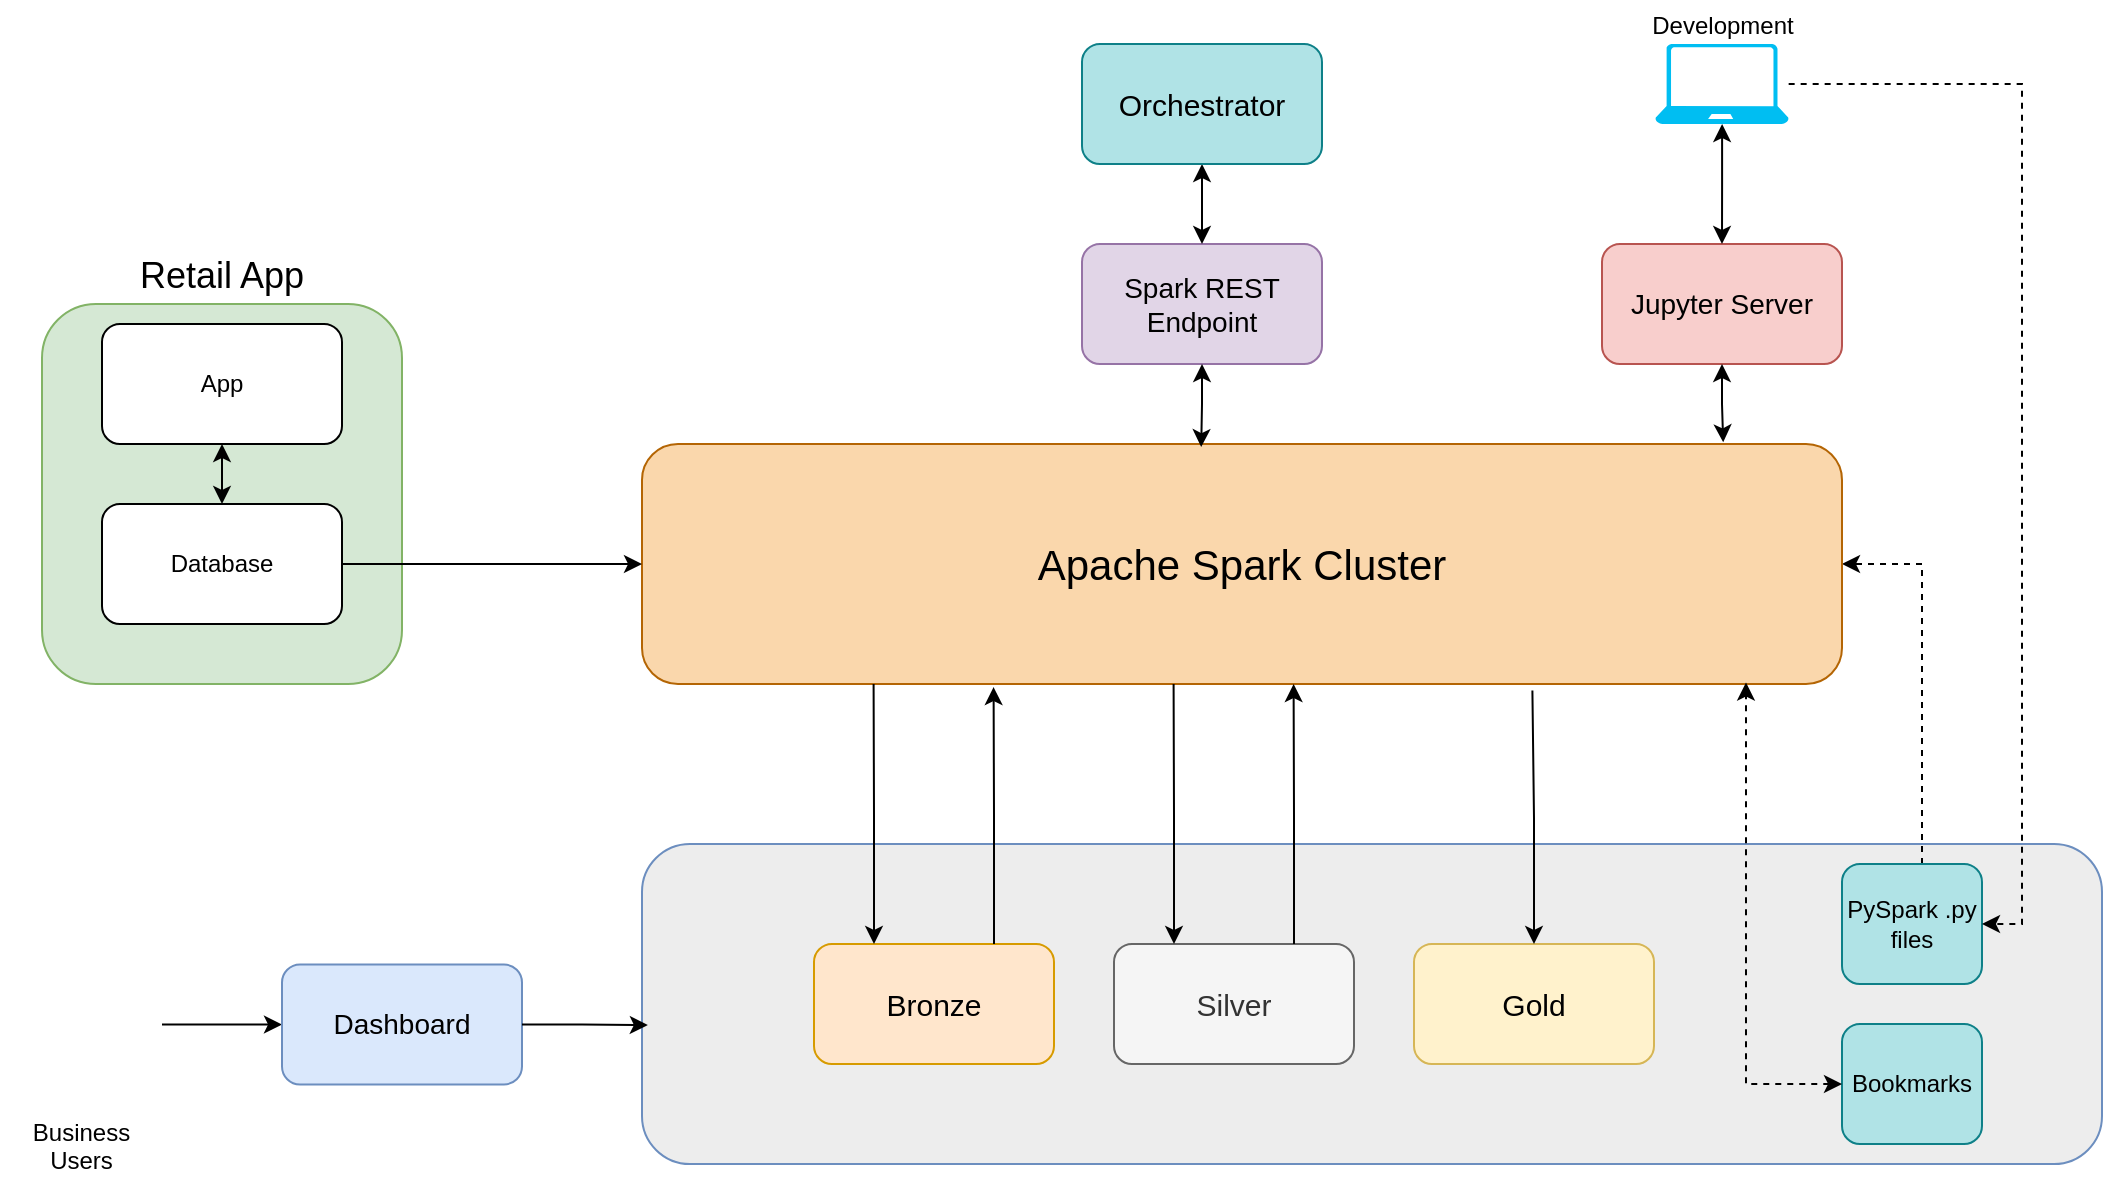 <mxfile version="24.5.3" type="device" pages="2">
  <diagram name="HLD" id="51XbTd8yvjMRz24cOmSs">
    <mxGraphModel dx="1235" dy="731" grid="1" gridSize="10" guides="1" tooltips="1" connect="1" arrows="1" fold="1" page="1" pageScale="1" pageWidth="1169" pageHeight="827" math="0" shadow="0">
      <root>
        <mxCell id="0" />
        <mxCell id="1" parent="0" />
        <mxCell id="VeqnJ1D45zCAb6xf_HfH-1" value="" style="rounded=1;whiteSpace=wrap;html=1;fillColor=#ededed;strokeColor=#6c8ebf;labelPosition=left;verticalLabelPosition=middle;align=right;verticalAlign=middle;fontSize=21;" parent="1" vertex="1">
          <mxGeometry x="330" y="470" width="730" height="160" as="geometry" />
        </mxCell>
        <mxCell id="VeqnJ1D45zCAb6xf_HfH-2" value="Bronze" style="rounded=1;whiteSpace=wrap;html=1;fillColor=#ffe6cc;strokeColor=#d79b00;fontSize=15;" parent="1" vertex="1">
          <mxGeometry x="416" y="520" width="120" height="60" as="geometry" />
        </mxCell>
        <mxCell id="VeqnJ1D45zCAb6xf_HfH-3" value="Silver" style="rounded=1;whiteSpace=wrap;html=1;fillColor=#f5f5f5;strokeColor=#666666;fontSize=15;fontColor=#333333;" parent="1" vertex="1">
          <mxGeometry x="566" y="520" width="120" height="60" as="geometry" />
        </mxCell>
        <mxCell id="VeqnJ1D45zCAb6xf_HfH-4" value="Gold" style="rounded=1;whiteSpace=wrap;html=1;fillColor=#fff2cc;strokeColor=#d6b656;fontSize=15;" parent="1" vertex="1">
          <mxGeometry x="716" y="520" width="120" height="60" as="geometry" />
        </mxCell>
        <mxCell id="VeqnJ1D45zCAb6xf_HfH-25" style="edgeStyle=orthogonalEdgeStyle;rounded=0;orthogonalLoop=1;jettySize=auto;html=1;entryX=1;entryY=0.5;entryDx=0;entryDy=0;dashed=1;" parent="1" source="VeqnJ1D45zCAb6xf_HfH-5" target="VeqnJ1D45zCAb6xf_HfH-6" edge="1">
          <mxGeometry relative="1" as="geometry">
            <Array as="points">
              <mxPoint x="970" y="530" />
              <mxPoint x="970" y="330" />
            </Array>
          </mxGeometry>
        </mxCell>
        <mxCell id="VeqnJ1D45zCAb6xf_HfH-5" value="PySpark .py files" style="rounded=1;whiteSpace=wrap;html=1;fillColor=#b0e3e6;strokeColor=#0e8088;" parent="1" vertex="1">
          <mxGeometry x="930" y="480" width="70" height="60" as="geometry" />
        </mxCell>
        <mxCell id="VeqnJ1D45zCAb6xf_HfH-6" value="Apache Spark Cluster" style="rounded=1;whiteSpace=wrap;html=1;fillColor=#fad7ac;strokeColor=#b46504;fontSize=21;labelPosition=center;verticalLabelPosition=middle;align=center;verticalAlign=middle;" parent="1" vertex="1">
          <mxGeometry x="330" y="270" width="600" height="120" as="geometry" />
        </mxCell>
        <mxCell id="VeqnJ1D45zCAb6xf_HfH-7" value="Retail App" style="rounded=1;whiteSpace=wrap;html=1;fillColor=#d5e8d4;strokeColor=#82b366;labelPosition=center;verticalLabelPosition=top;align=center;verticalAlign=bottom;fontSize=18;" parent="1" vertex="1">
          <mxGeometry x="30" y="200" width="180" height="190" as="geometry" />
        </mxCell>
        <mxCell id="VeqnJ1D45zCAb6xf_HfH-8" value="App" style="rounded=1;whiteSpace=wrap;html=1;" parent="1" vertex="1">
          <mxGeometry x="60" y="210" width="120" height="60" as="geometry" />
        </mxCell>
        <mxCell id="VeqnJ1D45zCAb6xf_HfH-15" style="edgeStyle=orthogonalEdgeStyle;rounded=0;orthogonalLoop=1;jettySize=auto;html=1;exitX=0.5;exitY=0;exitDx=0;exitDy=0;entryX=0.5;entryY=1;entryDx=0;entryDy=0;startArrow=classic;startFill=1;" parent="1" source="VeqnJ1D45zCAb6xf_HfH-9" target="VeqnJ1D45zCAb6xf_HfH-8" edge="1">
          <mxGeometry relative="1" as="geometry" />
        </mxCell>
        <mxCell id="VeqnJ1D45zCAb6xf_HfH-18" style="edgeStyle=orthogonalEdgeStyle;rounded=0;orthogonalLoop=1;jettySize=auto;html=1;entryX=0;entryY=0.5;entryDx=0;entryDy=0;" parent="1" source="VeqnJ1D45zCAb6xf_HfH-9" target="VeqnJ1D45zCAb6xf_HfH-6" edge="1">
          <mxGeometry relative="1" as="geometry" />
        </mxCell>
        <mxCell id="VeqnJ1D45zCAb6xf_HfH-9" value="Database" style="rounded=1;whiteSpace=wrap;html=1;" parent="1" vertex="1">
          <mxGeometry x="60" y="300" width="120" height="60" as="geometry" />
        </mxCell>
        <mxCell id="VeqnJ1D45zCAb6xf_HfH-12" value="Jupyter Server" style="rounded=1;whiteSpace=wrap;html=1;fillColor=#f8cecc;strokeColor=#b85450;fontSize=14;" parent="1" vertex="1">
          <mxGeometry x="810" y="170" width="120" height="60" as="geometry" />
        </mxCell>
        <mxCell id="VeqnJ1D45zCAb6xf_HfH-16" style="edgeStyle=orthogonalEdgeStyle;rounded=0;orthogonalLoop=1;jettySize=auto;html=1;entryX=0.901;entryY=-0.007;entryDx=0;entryDy=0;entryPerimeter=0;startArrow=classic;startFill=1;" parent="1" source="VeqnJ1D45zCAb6xf_HfH-12" target="VeqnJ1D45zCAb6xf_HfH-6" edge="1">
          <mxGeometry relative="1" as="geometry" />
        </mxCell>
        <mxCell id="VeqnJ1D45zCAb6xf_HfH-20" style="edgeStyle=orthogonalEdgeStyle;rounded=0;orthogonalLoop=1;jettySize=auto;html=1;exitX=0.75;exitY=0;exitDx=0;exitDy=0;entryX=0.233;entryY=1.013;entryDx=0;entryDy=0;entryPerimeter=0;startArrow=none;startFill=0;endArrow=classic;endFill=1;" parent="1" source="VeqnJ1D45zCAb6xf_HfH-2" edge="1">
          <mxGeometry relative="1" as="geometry">
            <mxPoint x="505.8" y="391.56" as="targetPoint" />
          </mxGeometry>
        </mxCell>
        <mxCell id="VeqnJ1D45zCAb6xf_HfH-21" style="edgeStyle=orthogonalEdgeStyle;rounded=0;orthogonalLoop=1;jettySize=auto;html=1;exitX=0.25;exitY=0;exitDx=0;exitDy=0;entryX=0.133;entryY=1;entryDx=0;entryDy=0;entryPerimeter=0;startArrow=classic;startFill=1;endArrow=none;endFill=0;" parent="1" source="VeqnJ1D45zCAb6xf_HfH-2" edge="1">
          <mxGeometry relative="1" as="geometry">
            <mxPoint x="445.8" y="390" as="targetPoint" />
          </mxGeometry>
        </mxCell>
        <mxCell id="VeqnJ1D45zCAb6xf_HfH-22" style="edgeStyle=orthogonalEdgeStyle;rounded=0;orthogonalLoop=1;jettySize=auto;html=1;exitX=0.25;exitY=0;exitDx=0;exitDy=0;entryX=0.383;entryY=1;entryDx=0;entryDy=0;entryPerimeter=0;startArrow=classic;startFill=1;endArrow=none;endFill=0;" parent="1" source="VeqnJ1D45zCAb6xf_HfH-3" edge="1">
          <mxGeometry relative="1" as="geometry">
            <mxPoint x="595.8" y="390" as="targetPoint" />
          </mxGeometry>
        </mxCell>
        <mxCell id="VeqnJ1D45zCAb6xf_HfH-23" style="edgeStyle=orthogonalEdgeStyle;rounded=0;orthogonalLoop=1;jettySize=auto;html=1;exitX=0.75;exitY=0;exitDx=0;exitDy=0;entryX=0.483;entryY=1;entryDx=0;entryDy=0;entryPerimeter=0;startArrow=none;startFill=0;endArrow=classic;endFill=1;" parent="1" source="VeqnJ1D45zCAb6xf_HfH-3" edge="1">
          <mxGeometry relative="1" as="geometry">
            <mxPoint x="655.8" y="390" as="targetPoint" />
          </mxGeometry>
        </mxCell>
        <mxCell id="VeqnJ1D45zCAb6xf_HfH-24" style="edgeStyle=orthogonalEdgeStyle;rounded=0;orthogonalLoop=1;jettySize=auto;html=1;exitX=0.5;exitY=0;exitDx=0;exitDy=0;entryX=0.682;entryY=1.027;entryDx=0;entryDy=0;entryPerimeter=0;startArrow=classic;startFill=1;endArrow=none;endFill=0;" parent="1" source="VeqnJ1D45zCAb6xf_HfH-4" edge="1">
          <mxGeometry relative="1" as="geometry">
            <mxPoint x="775.2" y="393.24" as="targetPoint" />
          </mxGeometry>
        </mxCell>
        <mxCell id="VeqnJ1D45zCAb6xf_HfH-26" value="Spark REST Endpoint" style="rounded=1;whiteSpace=wrap;html=1;fillColor=#e1d5e7;strokeColor=#9673a6;fontSize=14;" parent="1" vertex="1">
          <mxGeometry x="550" y="170" width="120" height="60" as="geometry" />
        </mxCell>
        <mxCell id="VeqnJ1D45zCAb6xf_HfH-27" style="edgeStyle=orthogonalEdgeStyle;rounded=0;orthogonalLoop=1;jettySize=auto;html=1;exitX=0.5;exitY=1;exitDx=0;exitDy=0;entryX=0.466;entryY=0.013;entryDx=0;entryDy=0;entryPerimeter=0;startArrow=classic;startFill=1;" parent="1" source="VeqnJ1D45zCAb6xf_HfH-26" target="VeqnJ1D45zCAb6xf_HfH-6" edge="1">
          <mxGeometry relative="1" as="geometry" />
        </mxCell>
        <mxCell id="VeqnJ1D45zCAb6xf_HfH-29" style="edgeStyle=orthogonalEdgeStyle;rounded=0;orthogonalLoop=1;jettySize=auto;html=1;entryX=0.5;entryY=0;entryDx=0;entryDy=0;startArrow=classic;startFill=1;" parent="1" source="VeqnJ1D45zCAb6xf_HfH-28" target="VeqnJ1D45zCAb6xf_HfH-26" edge="1">
          <mxGeometry relative="1" as="geometry" />
        </mxCell>
        <mxCell id="VeqnJ1D45zCAb6xf_HfH-28" value="Orchestrator" style="rounded=1;whiteSpace=wrap;html=1;fillColor=#b0e3e6;strokeColor=#0e8088;fontSize=15;" parent="1" vertex="1">
          <mxGeometry x="550" y="70" width="120" height="60" as="geometry" />
        </mxCell>
        <mxCell id="VeqnJ1D45zCAb6xf_HfH-31" style="edgeStyle=orthogonalEdgeStyle;rounded=0;orthogonalLoop=1;jettySize=auto;html=1;entryX=0.5;entryY=0;entryDx=0;entryDy=0;startArrow=classic;startFill=1;" parent="1" source="VeqnJ1D45zCAb6xf_HfH-30" target="VeqnJ1D45zCAb6xf_HfH-12" edge="1">
          <mxGeometry relative="1" as="geometry" />
        </mxCell>
        <mxCell id="VeqnJ1D45zCAb6xf_HfH-36" style="edgeStyle=orthogonalEdgeStyle;rounded=0;orthogonalLoop=1;jettySize=auto;html=1;entryX=1;entryY=0.5;entryDx=0;entryDy=0;dashed=1;" parent="1" source="VeqnJ1D45zCAb6xf_HfH-30" target="VeqnJ1D45zCAb6xf_HfH-5" edge="1">
          <mxGeometry relative="1" as="geometry" />
        </mxCell>
        <mxCell id="VeqnJ1D45zCAb6xf_HfH-30" value="Development" style="verticalLabelPosition=top;html=1;verticalAlign=bottom;align=center;strokeColor=none;fillColor=#00BEF2;shape=mxgraph.azure.laptop;pointerEvents=1;labelPosition=center;" parent="1" vertex="1">
          <mxGeometry x="836.66" y="70" width="66.67" height="40" as="geometry" />
        </mxCell>
        <mxCell id="VeqnJ1D45zCAb6xf_HfH-33" value="Bookmarks" style="rounded=1;whiteSpace=wrap;html=1;fillColor=#b0e3e6;strokeColor=#0e8088;" parent="1" vertex="1">
          <mxGeometry x="930" y="560" width="70" height="60" as="geometry" />
        </mxCell>
        <mxCell id="VeqnJ1D45zCAb6xf_HfH-37" style="edgeStyle=orthogonalEdgeStyle;rounded=0;orthogonalLoop=1;jettySize=auto;html=1;exitX=0;exitY=0.5;exitDx=0;exitDy=0;entryX=0.92;entryY=0.994;entryDx=0;entryDy=0;entryPerimeter=0;dashed=1;startArrow=classic;startFill=1;" parent="1" source="VeqnJ1D45zCAb6xf_HfH-33" target="VeqnJ1D45zCAb6xf_HfH-6" edge="1">
          <mxGeometry relative="1" as="geometry" />
        </mxCell>
        <mxCell id="VeqnJ1D45zCAb6xf_HfH-40" value="" style="shape=image;verticalLabelPosition=bottom;labelBackgroundColor=default;verticalAlign=top;aspect=fixed;imageAspect=0;image=https://www.postgresql.org/media/img/about/press/elephant.png;" parent="1" vertex="1">
          <mxGeometry x="30" y="320" width="60" height="61.89" as="geometry" />
        </mxCell>
        <mxCell id="VeqnJ1D45zCAb6xf_HfH-41" value="" style="shape=image;verticalLabelPosition=bottom;labelBackgroundColor=default;verticalAlign=top;aspect=fixed;imageAspect=0;image=https://upload.wikimedia.org/wikipedia/commons/thumb/3/38/Hadoop_logo_new.svg/1920px-Hadoop_logo_new.svg.png;" parent="1" vertex="1">
          <mxGeometry x="560" y="580" width="206" height="61.8" as="geometry" />
        </mxCell>
        <mxCell id="VeqnJ1D45zCAb6xf_HfH-42" value="" style="shape=image;verticalLabelPosition=bottom;labelBackgroundColor=default;verticalAlign=top;aspect=fixed;imageAspect=0;image=https://upload.wikimedia.org/wikipedia/commons/thumb/f/f3/Apache_Spark_logo.svg/1920px-Apache_Spark_logo.svg.png;" parent="1" vertex="1">
          <mxGeometry x="338" y="338" width="96.31" height="50" as="geometry" />
        </mxCell>
        <mxCell id="VeqnJ1D45zCAb6xf_HfH-43" value="" style="shape=image;verticalLabelPosition=bottom;labelBackgroundColor=default;verticalAlign=top;aspect=fixed;imageAspect=0;image=https://upload.wikimedia.org/wikipedia/commons/thumb/3/38/Jupyter_logo.svg/800px-Jupyter_logo.svg.png;" parent="1" vertex="1">
          <mxGeometry x="934" y="164.66" width="61" height="70.69" as="geometry" />
        </mxCell>
        <mxCell id="VeqnJ1D45zCAb6xf_HfH-44" value="" style="shape=image;verticalLabelPosition=bottom;labelBackgroundColor=default;verticalAlign=top;aspect=fixed;imageAspect=0;image=https://upload.wikimedia.org/wikipedia/commons/thumb/c/c3/Python-logo-notext.svg/800px-Python-logo-notext.svg.png;" parent="1" vertex="1">
          <mxGeometry x="650" y="48.61" width="56" height="61.39" as="geometry" />
        </mxCell>
        <mxCell id="sdvZpiiRzElNtWLj6XRI-4" style="edgeStyle=orthogonalEdgeStyle;rounded=0;orthogonalLoop=1;jettySize=auto;html=1;entryX=0;entryY=0.5;entryDx=0;entryDy=0;" edge="1" parent="1" source="sdvZpiiRzElNtWLj6XRI-1" target="sdvZpiiRzElNtWLj6XRI-2">
          <mxGeometry relative="1" as="geometry" />
        </mxCell>
        <mxCell id="sdvZpiiRzElNtWLj6XRI-1" value="Business&#xa;Users" style="shape=image;verticalLabelPosition=bottom;labelBackgroundColor=default;verticalAlign=top;aspect=fixed;imageAspect=0;image=https://www.recruitbazaar.com/img/site/front/CANDIDATE.png;" vertex="1" parent="1">
          <mxGeometry x="9.5" y="520" width="80.5" height="80.5" as="geometry" />
        </mxCell>
        <mxCell id="sdvZpiiRzElNtWLj6XRI-2" value="Dashboard" style="rounded=1;whiteSpace=wrap;html=1;fillColor=#dae8fc;strokeColor=#6c8ebf;fontSize=14;" vertex="1" parent="1">
          <mxGeometry x="150" y="530.25" width="120" height="60" as="geometry" />
        </mxCell>
        <mxCell id="sdvZpiiRzElNtWLj6XRI-3" style="edgeStyle=orthogonalEdgeStyle;rounded=0;orthogonalLoop=1;jettySize=auto;html=1;entryX=0.004;entryY=0.566;entryDx=0;entryDy=0;entryPerimeter=0;" edge="1" parent="1" source="sdvZpiiRzElNtWLj6XRI-2" target="VeqnJ1D45zCAb6xf_HfH-1">
          <mxGeometry relative="1" as="geometry" />
        </mxCell>
      </root>
    </mxGraphModel>
  </diagram>
  <diagram id="kooNuksBEzYqGuo6ed3X" name="LLD">
    <mxGraphModel dx="1235" dy="731" grid="1" gridSize="10" guides="1" tooltips="1" connect="1" arrows="1" fold="1" page="1" pageScale="1" pageWidth="1169" pageHeight="827" math="0" shadow="0">
      <root>
        <mxCell id="0" />
        <mxCell id="1" parent="0" />
        <mxCell id="-66_5Aa4MClTG00uJAYJ-18" style="edgeStyle=orthogonalEdgeStyle;rounded=0;orthogonalLoop=1;jettySize=auto;html=1;entryX=0;entryY=0.5;entryDx=0;entryDy=0;startArrow=classic;startFill=1;" parent="1" source="-66_5Aa4MClTG00uJAYJ-2" target="-66_5Aa4MClTG00uJAYJ-9" edge="1">
          <mxGeometry relative="1" as="geometry" />
        </mxCell>
        <mxCell id="-66_5Aa4MClTG00uJAYJ-2" value="" style="rounded=0;whiteSpace=wrap;html=1;fillColor=none;dashed=1;glass=0;strokeColor=#FA7021;" parent="1" vertex="1">
          <mxGeometry x="229" y="384" width="460" height="340" as="geometry" />
        </mxCell>
        <mxCell id="-66_5Aa4MClTG00uJAYJ-3" value="Spark Cluster" style="rounded=0;whiteSpace=wrap;html=1;strokeColor=none;fillColor=#FF9933;fontColor=#FFFFFF;fontStyle=1;fontSize=13;" parent="1" vertex="1">
          <mxGeometry x="229" y="384" width="100" height="40" as="geometry" />
        </mxCell>
        <mxCell id="-66_5Aa4MClTG00uJAYJ-8" style="rounded=0;orthogonalLoop=1;jettySize=auto;html=1;exitX=0.75;exitY=1;exitDx=0;exitDy=0;startArrow=classic;startFill=1;" parent="1" source="-66_5Aa4MClTG00uJAYJ-4" target="-66_5Aa4MClTG00uJAYJ-6" edge="1">
          <mxGeometry relative="1" as="geometry" />
        </mxCell>
        <mxCell id="-66_5Aa4MClTG00uJAYJ-4" value="&lt;font color=&quot;#fa7021&quot;&gt;&lt;b&gt;&lt;font style=&quot;font-size: 13px;&quot;&gt;Master Node (spark-master)&lt;/font&gt;&lt;br&gt;&lt;/b&gt;&lt;/font&gt;&lt;b&gt;Master URL:&lt;/b&gt; spark-master:7077&lt;br&gt;&lt;b&gt;REST Endpoint:&lt;/b&gt; spark-master:6066 (exposed to localhost)&lt;br&gt;&lt;b&gt;Master UI:&lt;/b&gt;&amp;nbsp;spark-master:8080 (exposed to localhost)&lt;br&gt;&lt;b&gt;Driver UI:&lt;/b&gt; spark-master:4040 (exposed to localhost)&lt;div&gt;&lt;b&gt;History server:&lt;/b&gt; spark-master:18080 (exposed to localhost)&lt;br&gt;&lt;b&gt;Jupyter Server:&lt;/b&gt; spark-master:8888 (exposed to localhost)&lt;br&gt;&amp;nbsp;&lt;/div&gt;" style="rounded=1;whiteSpace=wrap;html=1;align=left;labelPosition=center;verticalLabelPosition=middle;verticalAlign=top;spacingLeft=3;" parent="1" vertex="1">
          <mxGeometry x="294" y="434" width="330" height="120" as="geometry" />
        </mxCell>
        <mxCell id="-66_5Aa4MClTG00uJAYJ-7" style="rounded=0;orthogonalLoop=1;jettySize=auto;html=1;exitX=0.5;exitY=0;exitDx=0;exitDy=0;entryX=0.25;entryY=1;entryDx=0;entryDy=0;startArrow=classic;startFill=1;" parent="1" source="-66_5Aa4MClTG00uJAYJ-5" target="-66_5Aa4MClTG00uJAYJ-4" edge="1">
          <mxGeometry relative="1" as="geometry" />
        </mxCell>
        <mxCell id="-66_5Aa4MClTG00uJAYJ-5" value="&lt;font color=&quot;#fa7021&quot;&gt;&lt;b&gt;&lt;font style=&quot;font-size: 13px;&quot;&gt;Worker Node 1 (worker-node-1)&lt;/font&gt;&lt;br&gt;&lt;/b&gt;&lt;/font&gt;&lt;b&gt;UI URL:&lt;/b&gt;&amp;nbsp;worker-node-1:8081 (exposed to localhost)&lt;br&gt;&lt;div&gt;&lt;br&gt;&amp;nbsp;&lt;/div&gt;" style="rounded=1;whiteSpace=wrap;html=1;align=left;labelPosition=center;verticalLabelPosition=middle;verticalAlign=top;spacingLeft=3;" parent="1" vertex="1">
          <mxGeometry x="239" y="624" width="200" height="70" as="geometry" />
        </mxCell>
        <mxCell id="-66_5Aa4MClTG00uJAYJ-6" value="&lt;font color=&quot;#fa7021&quot;&gt;&lt;b&gt;&lt;font style=&quot;font-size: 13px;&quot;&gt;Worker Node 2 (worker-node-2)&lt;/font&gt;&lt;br&gt;&lt;/b&gt;&lt;/font&gt;&lt;b&gt;UI URL:&lt;/b&gt;&amp;nbsp;worker-node-2:8081 (exposed to localhost as 8082)&lt;br&gt;&lt;div&gt;&lt;br&gt;&amp;nbsp;&lt;/div&gt;" style="rounded=1;whiteSpace=wrap;html=1;align=left;labelPosition=center;verticalLabelPosition=middle;verticalAlign=top;spacingLeft=3;" parent="1" vertex="1">
          <mxGeometry x="479" y="624" width="200" height="70" as="geometry" />
        </mxCell>
        <mxCell id="-66_5Aa4MClTG00uJAYJ-9" value="" style="rounded=0;whiteSpace=wrap;html=1;fillColor=none;dashed=1;glass=0;strokeColor=#004E9C;" parent="1" vertex="1">
          <mxGeometry x="771" y="384" width="349" height="340" as="geometry" />
        </mxCell>
        <mxCell id="-66_5Aa4MClTG00uJAYJ-10" value="Hadoop Cluster" style="rounded=0;whiteSpace=wrap;html=1;strokeColor=none;fillColor=#A9C4EB;fontColor=#004D9C;fontStyle=1;fontSize=13;" parent="1" vertex="1">
          <mxGeometry x="771" y="384" width="110" height="40" as="geometry" />
        </mxCell>
        <mxCell id="-66_5Aa4MClTG00uJAYJ-11" value="&lt;div style=&quot;font-size: 13px;&quot;&gt;&lt;b&gt;&lt;font style=&quot;font-size: 13px;&quot; color=&quot;#004d9c&quot;&gt;Name Node: (hadoop-namenode)&lt;/font&gt;&lt;/b&gt;&lt;/div&gt;&lt;b style=&quot;font-size: 13px;&quot;&gt;UI URL:&lt;/b&gt;&amp;nbsp;hadoop-namenode:9870 (exposed to localhost)&lt;br&gt;&lt;b&gt;Hadoop IPC port:&lt;/b&gt;&amp;nbsp;hadoop-namenode:8020 (exposed to localhost)&lt;br&gt;&lt;div&gt;&lt;br&gt;&amp;nbsp;&lt;/div&gt;" style="rounded=1;whiteSpace=wrap;html=1;align=left;labelPosition=center;verticalLabelPosition=middle;verticalAlign=top;spacingLeft=3;" parent="1" vertex="1">
          <mxGeometry x="831" y="464" width="240" height="100" as="geometry" />
        </mxCell>
        <mxCell id="-66_5Aa4MClTG00uJAYJ-14" style="rounded=0;orthogonalLoop=1;jettySize=auto;html=1;exitX=0.5;exitY=0;exitDx=0;exitDy=0;entryX=0.25;entryY=1;entryDx=0;entryDy=0;startArrow=classic;startFill=1;" parent="1" source="-66_5Aa4MClTG00uJAYJ-12" target="-66_5Aa4MClTG00uJAYJ-11" edge="1">
          <mxGeometry relative="1" as="geometry" />
        </mxCell>
        <mxCell id="-66_5Aa4MClTG00uJAYJ-12" value="&lt;div style=&quot;font-size: 13px;&quot;&gt;&lt;b style=&quot;background-color: initial;&quot;&gt;&lt;font color=&quot;#004d9c&quot;&gt;Data Node 1&lt;/font&gt;&lt;/b&gt;&lt;/div&gt;" style="rounded=1;whiteSpace=wrap;html=1;align=left;labelPosition=center;verticalLabelPosition=middle;verticalAlign=top;spacingLeft=3;" parent="1" vertex="1">
          <mxGeometry x="840" y="631" width="100" height="56" as="geometry" />
        </mxCell>
        <mxCell id="-66_5Aa4MClTG00uJAYJ-16" value="&lt;div style=&quot;font-size: 13px;&quot;&gt;&lt;b style=&quot;background-color: initial;&quot;&gt;&lt;font color=&quot;#004d9c&quot;&gt;Resource Manager&lt;/font&gt;&lt;/b&gt;&lt;/div&gt;" style="rounded=1;whiteSpace=wrap;html=1;align=left;labelPosition=center;verticalLabelPosition=middle;verticalAlign=top;spacingLeft=3;" parent="1" vertex="1">
          <mxGeometry x="971" y="394" width="100" height="56" as="geometry" />
        </mxCell>
        <mxCell id="-66_5Aa4MClTG00uJAYJ-17" value="&lt;div style=&quot;font-size: 13px;&quot;&gt;&lt;b style=&quot;background-color: initial;&quot;&gt;&lt;font color=&quot;#004d9c&quot;&gt;Node&amp;nbsp;&lt;/font&gt;&lt;/b&gt;&lt;/div&gt;&lt;div style=&quot;font-size: 13px;&quot;&gt;&lt;b style=&quot;background-color: initial;&quot;&gt;&lt;font color=&quot;#004d9c&quot;&gt;Manager&lt;/font&gt;&lt;/b&gt;&lt;/div&gt;" style="rounded=1;whiteSpace=wrap;html=1;align=left;labelPosition=center;verticalLabelPosition=middle;verticalAlign=top;spacingLeft=3;" parent="1" vertex="1">
          <mxGeometry x="960" y="631" width="100" height="56" as="geometry" />
        </mxCell>
        <mxCell id="-66_5Aa4MClTG00uJAYJ-26" style="edgeStyle=orthogonalEdgeStyle;rounded=0;orthogonalLoop=1;jettySize=auto;html=1;" parent="1" source="-66_5Aa4MClTG00uJAYJ-19" target="-66_5Aa4MClTG00uJAYJ-2" edge="1">
          <mxGeometry relative="1" as="geometry" />
        </mxCell>
        <mxCell id="-66_5Aa4MClTG00uJAYJ-27" value="User: sparkuser" style="edgeLabel;html=1;align=center;verticalAlign=middle;resizable=0;points=[];" parent="-66_5Aa4MClTG00uJAYJ-26" vertex="1" connectable="0">
          <mxGeometry x="0.346" y="4" relative="1" as="geometry">
            <mxPoint x="-4" y="-13" as="offset" />
          </mxGeometry>
        </mxCell>
        <mxCell id="-66_5Aa4MClTG00uJAYJ-19" value="" style="rounded=0;whiteSpace=wrap;html=1;fillColor=none;dashed=1;glass=0;strokeColor=#009900;" parent="1" vertex="1">
          <mxGeometry x="229" y="104" width="460" height="200" as="geometry" />
        </mxCell>
        <mxCell id="-66_5Aa4MClTG00uJAYJ-20" value="Retail App" style="rounded=0;whiteSpace=wrap;html=1;strokeColor=none;fillColor=#00B85C;fontColor=#FFFFFF;fontStyle=1;fontSize=13;" parent="1" vertex="1">
          <mxGeometry x="229" y="104" width="100" height="40" as="geometry" />
        </mxCell>
        <mxCell id="-66_5Aa4MClTG00uJAYJ-22" value="&lt;b style=&quot;&quot;&gt;&lt;font color=&quot;#009900&quot; style=&quot;font-size: 13px;&quot;&gt;Database&lt;/font&gt;&lt;br&gt;&lt;/b&gt;&lt;b&gt;URI:&lt;/b&gt;&amp;nbsp;postgres:5432 (exposed to localhost)&lt;br&gt;&lt;div&gt;&lt;br&gt;&amp;nbsp;&lt;/div&gt;" style="rounded=1;whiteSpace=wrap;html=1;align=left;labelPosition=center;verticalLabelPosition=middle;verticalAlign=top;spacingLeft=3;" parent="1" vertex="1">
          <mxGeometry x="259" y="169" width="190" height="70" as="geometry" />
        </mxCell>
        <mxCell id="-66_5Aa4MClTG00uJAYJ-24" style="edgeStyle=orthogonalEdgeStyle;rounded=0;orthogonalLoop=1;jettySize=auto;html=1;entryX=1;entryY=0.5;entryDx=0;entryDy=0;startArrow=classic;startFill=1;" parent="1" source="-66_5Aa4MClTG00uJAYJ-23" target="-66_5Aa4MClTG00uJAYJ-22" edge="1">
          <mxGeometry relative="1" as="geometry" />
        </mxCell>
        <mxCell id="-66_5Aa4MClTG00uJAYJ-25" value="User: appuser" style="edgeLabel;html=1;align=center;verticalAlign=middle;resizable=0;points=[];" parent="-66_5Aa4MClTG00uJAYJ-24" vertex="1" connectable="0">
          <mxGeometry x="0.023" relative="1" as="geometry">
            <mxPoint x="-1" as="offset" />
          </mxGeometry>
        </mxCell>
        <mxCell id="-66_5Aa4MClTG00uJAYJ-23" value="&lt;font color=&quot;#009900&quot;&gt;&lt;span style=&quot;font-size: 13px;&quot;&gt;&lt;b&gt;App&lt;/b&gt;&lt;/span&gt;&lt;/font&gt;" style="rounded=1;whiteSpace=wrap;html=1;align=center;labelPosition=center;verticalLabelPosition=middle;verticalAlign=middle;spacingLeft=3;" parent="1" vertex="1">
          <mxGeometry x="559" y="169" width="100" height="70" as="geometry" />
        </mxCell>
        <mxCell id="-66_5Aa4MClTG00uJAYJ-29" style="edgeStyle=orthogonalEdgeStyle;rounded=0;orthogonalLoop=1;jettySize=auto;html=1;entryX=0;entryY=0.25;entryDx=0;entryDy=0;" parent="1" source="-66_5Aa4MClTG00uJAYJ-28" target="-66_5Aa4MClTG00uJAYJ-2" edge="1">
          <mxGeometry relative="1" as="geometry" />
        </mxCell>
        <mxCell id="-66_5Aa4MClTG00uJAYJ-30" value="Port: 6066" style="edgeLabel;html=1;align=center;verticalAlign=middle;resizable=0;points=[];" parent="-66_5Aa4MClTG00uJAYJ-29" vertex="1" connectable="0">
          <mxGeometry x="-0.013" y="1" relative="1" as="geometry">
            <mxPoint x="-6" y="-1" as="offset" />
          </mxGeometry>
        </mxCell>
        <mxCell id="-66_5Aa4MClTG00uJAYJ-28" value="Orchestrator" style="rounded=1;whiteSpace=wrap;html=1;fillColor=#F77C00;fontSize=14;fontColor=#FFFFFF;strokeColor=none;" parent="1" vertex="1">
          <mxGeometry x="20" y="438" width="120" height="60" as="geometry" />
        </mxCell>
        <mxCell id="-66_5Aa4MClTG00uJAYJ-32" style="edgeStyle=orthogonalEdgeStyle;rounded=0;orthogonalLoop=1;jettySize=auto;html=1;" parent="1" source="-66_5Aa4MClTG00uJAYJ-31" target="-66_5Aa4MClTG00uJAYJ-2" edge="1">
          <mxGeometry relative="1" as="geometry" />
        </mxCell>
        <mxCell id="-66_5Aa4MClTG00uJAYJ-33" value="Port: 8888" style="edgeLabel;html=1;align=center;verticalAlign=middle;resizable=0;points=[];" parent="-66_5Aa4MClTG00uJAYJ-32" vertex="1" connectable="0">
          <mxGeometry x="-0.008" relative="1" as="geometry">
            <mxPoint as="offset" />
          </mxGeometry>
        </mxCell>
        <mxCell id="-66_5Aa4MClTG00uJAYJ-31" value="Development Notebook" style="rounded=1;whiteSpace=wrap;html=1;fillColor=#004E9C;fontSize=14;fontColor=#FFFFFF;strokeColor=none;" parent="1" vertex="1">
          <mxGeometry x="20" y="524" width="120" height="60" as="geometry" />
        </mxCell>
        <mxCell id="O1pWms1sFPSEvoVZtAgt-2" style="edgeStyle=orthogonalEdgeStyle;rounded=0;orthogonalLoop=1;jettySize=auto;html=1;entryX=0.5;entryY=0;entryDx=0;entryDy=0;" edge="1" parent="1" source="O1pWms1sFPSEvoVZtAgt-1" target="-66_5Aa4MClTG00uJAYJ-9">
          <mxGeometry relative="1" as="geometry" />
        </mxCell>
        <mxCell id="Gwunt6DfMj7QeWcHv8wy-1" value="WebHDFS" style="edgeLabel;html=1;align=center;verticalAlign=middle;resizable=0;points=[];" vertex="1" connectable="0" parent="O1pWms1sFPSEvoVZtAgt-2">
          <mxGeometry x="0.001" relative="1" as="geometry">
            <mxPoint y="-1" as="offset" />
          </mxGeometry>
        </mxCell>
        <mxCell id="O1pWms1sFPSEvoVZtAgt-1" value="Dashboard" style="rounded=1;whiteSpace=wrap;html=1;strokeColor=none;fillColor=#00B85C;fontColor=#FFFFFF;" vertex="1" parent="1">
          <mxGeometry x="885.5" y="224" width="120" height="60" as="geometry" />
        </mxCell>
      </root>
    </mxGraphModel>
  </diagram>
</mxfile>
